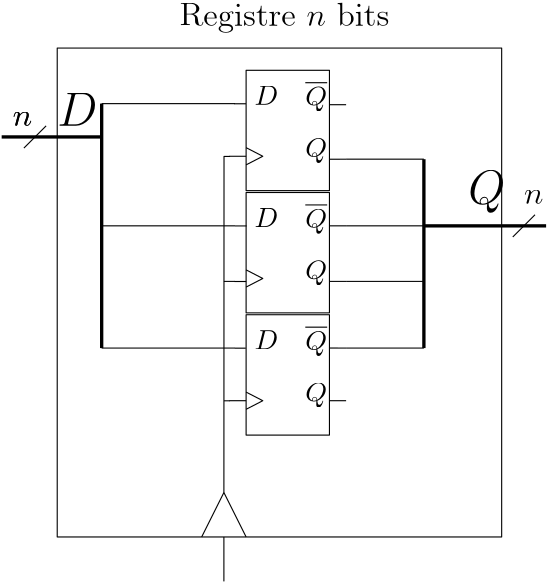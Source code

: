 <?xml version="1.0"?>
<!DOCTYPE ipe SYSTEM "ipe.dtd">
<ipe version="70107" creator="Ipe 7.1.8">
<info created="D:20150821111547" modified="D:20150821112757"/>
<ipestyle name="basic">
<symbol name="arrow/arc(spx)">
<path stroke="sym-stroke" fill="sym-stroke" pen="sym-pen">
0 0 m
-1 0.333 l
-1 -0.333 l
h
</path>
</symbol>
<symbol name="arrow/farc(spx)">
<path stroke="sym-stroke" fill="white" pen="sym-pen">
0 0 m
-1 0.333 l
-1 -0.333 l
h
</path>
</symbol>
<symbol name="arrow/ptarc(spx)">
<path stroke="sym-stroke" fill="sym-stroke" pen="sym-pen">
0 0 m
-1 0.333 l
-0.8 0 l
-1 -0.333 l
h
</path>
</symbol>
<symbol name="arrow/fptarc(spx)">
<path stroke="sym-stroke" fill="white" pen="sym-pen">
0 0 m
-1 0.333 l
-0.8 0 l
-1 -0.333 l
h
</path>
</symbol>
<symbol name="mark/circle(sx)" transformations="translations">
<path fill="sym-stroke">
0.6 0 0 0.6 0 0 e
0.4 0 0 0.4 0 0 e
</path>
</symbol>
<symbol name="mark/disk(sx)" transformations="translations">
<path fill="sym-stroke">
0.6 0 0 0.6 0 0 e
</path>
</symbol>
<symbol name="mark/fdisk(sfx)" transformations="translations">
<group>
<path fill="sym-fill">
0.5 0 0 0.5 0 0 e
</path>
<path fill="sym-stroke" fillrule="eofill">
0.6 0 0 0.6 0 0 e
0.4 0 0 0.4 0 0 e
</path>
</group>
</symbol>
<symbol name="mark/box(sx)" transformations="translations">
<path fill="sym-stroke" fillrule="eofill">
-0.6 -0.6 m
0.6 -0.6 l
0.6 0.6 l
-0.6 0.6 l
h
-0.4 -0.4 m
0.4 -0.4 l
0.4 0.4 l
-0.4 0.4 l
h
</path>
</symbol>
<symbol name="mark/square(sx)" transformations="translations">
<path fill="sym-stroke">
-0.6 -0.6 m
0.6 -0.6 l
0.6 0.6 l
-0.6 0.6 l
h
</path>
</symbol>
<symbol name="mark/fsquare(sfx)" transformations="translations">
<group>
<path fill="sym-fill">
-0.5 -0.5 m
0.5 -0.5 l
0.5 0.5 l
-0.5 0.5 l
h
</path>
<path fill="sym-stroke" fillrule="eofill">
-0.6 -0.6 m
0.6 -0.6 l
0.6 0.6 l
-0.6 0.6 l
h
-0.4 -0.4 m
0.4 -0.4 l
0.4 0.4 l
-0.4 0.4 l
h
</path>
</group>
</symbol>
<symbol name="mark/cross(sx)" transformations="translations">
<group>
<path fill="sym-stroke">
-0.43 -0.57 m
0.57 0.43 l
0.43 0.57 l
-0.57 -0.43 l
h
</path>
<path fill="sym-stroke">
-0.43 0.57 m
0.57 -0.43 l
0.43 -0.57 l
-0.57 0.43 l
h
</path>
</group>
</symbol>
<symbol name="arrow/fnormal(spx)">
<path stroke="sym-stroke" fill="white" pen="sym-pen">
0 0 m
-1 0.333 l
-1 -0.333 l
h
</path>
</symbol>
<symbol name="arrow/pointed(spx)">
<path stroke="sym-stroke" fill="sym-stroke" pen="sym-pen">
0 0 m
-1 0.333 l
-0.8 0 l
-1 -0.333 l
h
</path>
</symbol>
<symbol name="arrow/fpointed(spx)">
<path stroke="sym-stroke" fill="white" pen="sym-pen">
0 0 m
-1 0.333 l
-0.8 0 l
-1 -0.333 l
h
</path>
</symbol>
<symbol name="arrow/linear(spx)">
<path stroke="sym-stroke" pen="sym-pen">
-1 0.333 m
0 0 l
-1 -0.333 l
</path>
</symbol>
<symbol name="arrow/fdouble(spx)">
<path stroke="sym-stroke" fill="white" pen="sym-pen">
0 0 m
-1 0.333 l
-1 -0.333 l
h
-1 0 m
-2 0.333 l
-2 -0.333 l
h
</path>
</symbol>
<symbol name="arrow/double(spx)">
<path stroke="sym-stroke" fill="sym-stroke" pen="sym-pen">
0 0 m
-1 0.333 l
-1 -0.333 l
h
-1 0 m
-2 0.333 l
-2 -0.333 l
h
</path>
</symbol>
<pen name="heavier" value="0.8"/>
<pen name="fat" value="1.2"/>
<pen name="ultrafat" value="2"/>
<symbolsize name="large" value="5"/>
<symbolsize name="small" value="2"/>
<symbolsize name="tiny" value="1.1"/>
<arrowsize name="large" value="10"/>
<arrowsize name="small" value="5"/>
<arrowsize name="tiny" value="3"/>
<color name="red" value="1 0 0"/>
<color name="green" value="0 1 0"/>
<color name="blue" value="0 0 1"/>
<color name="yellow" value="1 1 0"/>
<color name="orange" value="1 0.647 0"/>
<color name="gold" value="1 0.843 0"/>
<color name="purple" value="0.627 0.125 0.941"/>
<color name="gray" value="0.745"/>
<color name="brown" value="0.647 0.165 0.165"/>
<color name="navy" value="0 0 0.502"/>
<color name="pink" value="1 0.753 0.796"/>
<color name="seagreen" value="0.18 0.545 0.341"/>
<color name="turquoise" value="0.251 0.878 0.816"/>
<color name="violet" value="0.933 0.51 0.933"/>
<color name="darkblue" value="0 0 0.545"/>
<color name="darkcyan" value="0 0.545 0.545"/>
<color name="darkgray" value="0.663"/>
<color name="darkgreen" value="0 0.392 0"/>
<color name="darkmagenta" value="0.545 0 0.545"/>
<color name="darkorange" value="1 0.549 0"/>
<color name="darkred" value="0.545 0 0"/>
<color name="lightblue" value="0.678 0.847 0.902"/>
<color name="lightcyan" value="0.878 1 1"/>
<color name="lightgray" value="0.827"/>
<color name="lightgreen" value="0.565 0.933 0.565"/>
<color name="lightyellow" value="1 1 0.878"/>
<dashstyle name="dashed" value="[4] 0"/>
<dashstyle name="dotted" value="[1 3] 0"/>
<dashstyle name="dash dotted" value="[4 2 1 2] 0"/>
<dashstyle name="dash dot dotted" value="[4 2 1 2 1 2] 0"/>
<textsize name="large" value="\large"/>
<textsize name="Large" value="\Large"/>
<textsize name="LARGE" value="\LARGE"/>
<textsize name="huge" value="\huge"/>
<textsize name="Huge" value="\Huge"/>
<textsize name="small" value="\small"/>
<textsize name="footnote" value="\footnotesize"/>
<textsize name="tiny" value="\tiny"/>
<textstyle name="center" begin="\begin{center}" end="\end{center}"/>
<textstyle name="itemize" begin="\begin{itemize}" end="\end{itemize}"/>
<textstyle name="item" begin="\begin{itemize}\item{}" end="\end{itemize}"/>
<gridsize name="4 pts" value="4"/>
<gridsize name="8 pts (~3 mm)" value="8"/>
<gridsize name="16 pts (~6 mm)" value="16"/>
<gridsize name="32 pts (~12 mm)" value="32"/>
<gridsize name="10 pts (~3.5 mm)" value="10"/>
<gridsize name="20 pts (~7 mm)" value="20"/>
<gridsize name="14 pts (~5 mm)" value="14"/>
<gridsize name="28 pts (~10 mm)" value="28"/>
<gridsize name="56 pts (~20 mm)" value="56"/>
<anglesize name="90 deg" value="90"/>
<anglesize name="60 deg" value="60"/>
<anglesize name="45 deg" value="45"/>
<anglesize name="30 deg" value="30"/>
<anglesize name="22.5 deg" value="22.5"/>
<tiling name="falling" angle="-60" step="4" width="1"/>
<tiling name="rising" angle="30" step="4" width="1"/>
</ipestyle>
<page>
<layer name="alpha"/>
<view layers="alpha" active="alpha"/>
<text layer="alpha" matrix="1 0 0 1 148 -8" transformations="translations" pos="192 720" stroke="black" type="label" width="13.351" height="11.761" depth="3.35" valign="baseline" size="LARGE">$Q$</text>
<text matrix="1 0 0 1 48 4" transformations="translations" pos="144 736" stroke="black" type="label" width="14.464" height="11.764" depth="0" valign="baseline" size="LARGE">$D$</text>
<path matrix="1 0 0 1 144 -16" stroke="black" pen="fat">
208 720 m
224 720 l
</path>
<path matrix="1 0 0 1 92 -80" stroke="black">
160 672 m
160 656 l
</path>
<path matrix="1 0 0 1 92 -80" stroke="black">
152 672 m
160 688 l
168 672 l
</path>
<path matrix="1 0 0 1 144 -16" stroke="black">
220 724 m
212 716 l
</path>
<path matrix="1 0 0 1 64 0" stroke="black">
124 740 m
116 732 l
</path>
<text matrix="1 0 0 1 144 -16" transformations="translations" pos="216 728" stroke="black" type="label" width="6.988" height="5.147" depth="0" valign="baseline" size="large">$n$</text>
<text matrix="1 0 0 1 -40 12" transformations="translations" pos="216 728" stroke="black" type="label" width="6.988" height="5.147" depth="0" valign="baseline" size="large">$n$</text>
<text matrix="1 0 0 1 84 -4" transformations="translations" pos="152 780" stroke="black" type="label" width="75.563" height="8.307" depth="2.32" valign="baseline" size="large">Registre $n$ bits</text>
<path matrix="0.375 0 0 0.386813 188 462.927" stroke="black">
192 768 m
192 656 l
272 656 l
272 768 l
h
</path>
<text matrix="0.375 0 0 0.386813 191.304 462.628" transformations="translations" pos="240 736" stroke="black" type="label" width="7.876" height="8.807" depth="1.93" valign="baseline">$\overline{Q}$</text>
<text matrix="0.375 0 0 0.386813 191.304 462.628" transformations="translations" pos="240 688" stroke="black" type="label" width="7.876" height="6.815" depth="1.93" valign="baseline">$Q$</text>
<text matrix="0.375 0 0 0.386813 191 462.927" transformations="translations" pos="192 736" stroke="black" type="label" width="8.525" height="6.808" depth="0" valign="baseline">$D$</text>
<path stroke="black">
259.955 747.952 m
255.759 747.952 l
</path>
<path matrix="0.375 0 0 0.386813 188 462.927" stroke="black">
192 688 m
176 688 l
</path>
<path matrix="0.375 0 0 0.386813 188 462.927" stroke="black">
272 736 m
288 736 l
</path>
<path stroke="black">
289.942 727.976 m
296 728 l
</path>
<path matrix="0.375 0 0 0.386813 188 462.927" stroke="black">
192 696 m
208 688 l
192 680 l
</path>
<path matrix="0.375 0 0 0.386813 188 418.927" stroke="black">
192 768 m
192 656 l
272 656 l
272 768 l
h
</path>
<text matrix="0.375 0 0 0.386813 191.304 418.627" transformations="translations" pos="240 736" stroke="black" type="label" width="7.876" height="8.807" depth="1.93" valign="baseline">$\overline{Q}$</text>
<text matrix="0.375 0 0 0.386813 191.304 418.627" transformations="translations" pos="240 688" stroke="black" type="label" width="7.876" height="6.815" depth="1.93" valign="baseline">$Q$</text>
<text matrix="0.375 0 0 0.386813 191 418.927" transformations="translations" pos="192 736" stroke="black" type="label" width="8.525" height="6.808" depth="0" valign="baseline">$D$</text>
<path stroke="black">
260.197 703.974 m
256.001 703.974 l
</path>
<path stroke="black">
260.036 683.962 m
255.84 683.962 l
</path>
<path stroke="black">
289.99 704.007 m
296 704 l
</path>
<path stroke="black">
290.085 684.001 m
296 684 l
</path>
<path matrix="0.375 0 0 0.386813 188 418.927" stroke="black">
192 696 m
208 688 l
192 680 l
</path>
<path matrix="0.375 0 0 0.386813 188 374.927" stroke="black">
192 768 m
192 656 l
272 656 l
272 768 l
h
</path>
<text matrix="0.375 0 0 0.386813 191.304 374.627" transformations="translations" pos="240 736" stroke="black" type="label" width="7.876" height="8.807" depth="1.93" valign="baseline">$\overline{Q}$</text>
<text matrix="0.375 0 0 0.386813 191.304 374.627" transformations="translations" pos="240 688" stroke="black" type="label" width="7.876" height="6.815" depth="1.93" valign="baseline">$Q$</text>
<text matrix="0.375 0 0 0.386813 191 374.927" transformations="translations" pos="192 736" stroke="black" type="label" width="8.525" height="6.808" depth="0" valign="baseline">$D$</text>
<path stroke="black">
259.875 659.967 m
255.963 659.967 l
</path>
<path stroke="black">
260 641.054 m
254 641.054 l
</path>
<path stroke="black">
289.981 660.014 m
296 660 l
</path>
<path matrix="0.375 0 0 0.386813 188 374.927" stroke="black">
272 688 m
288 688 l
</path>
<path matrix="0.375 0 0 0.386813 188 374.927" stroke="black">
192 696 m
208 688 l
192 680 l
</path>
<path stroke="black" pen="fat">
172 736 m
208 736 l
</path>
<path stroke="black" pen="fat">
208 748 m
208 660 l
</path>
<path stroke="black">
256 660 m
208 660 l
</path>
<path stroke="black">
256 704 m
208 704 l
</path>
<path stroke="black">
256 748 m
208 748 l
</path>
<path stroke="black">
252 608 m
252.047 728.989 l
254.226 728.989 l
</path>
<path stroke="black">
256 684 m
252 684 l
</path>
<path stroke="black">
254.195 641.017 m
252.046 641.017 l
</path>
<path stroke="black">
296 728 m
324 728 l
</path>
<path stroke="black">
296 704 m
324 704 l
</path>
<path stroke="black">
296 684 m
324 684 l
</path>
<path stroke="black" pen="fat">
324 728 m
324 660 l
</path>
<path stroke="black" pen="fat">
324 704 m
352 704 l
</path>
<path stroke="black">
296 660 m
324 660 l
</path>
<path stroke="black">
192 768 m
192 592 l
352 592 l
352 768 l
h
</path>
<text matrix="1 0 0 1 -40 12" transformations="translations" pos="216 728" stroke="black" type="label" width="6.988" height="5.147" depth="0" valign="baseline" size="large">$n$</text>
</page>
</ipe>
